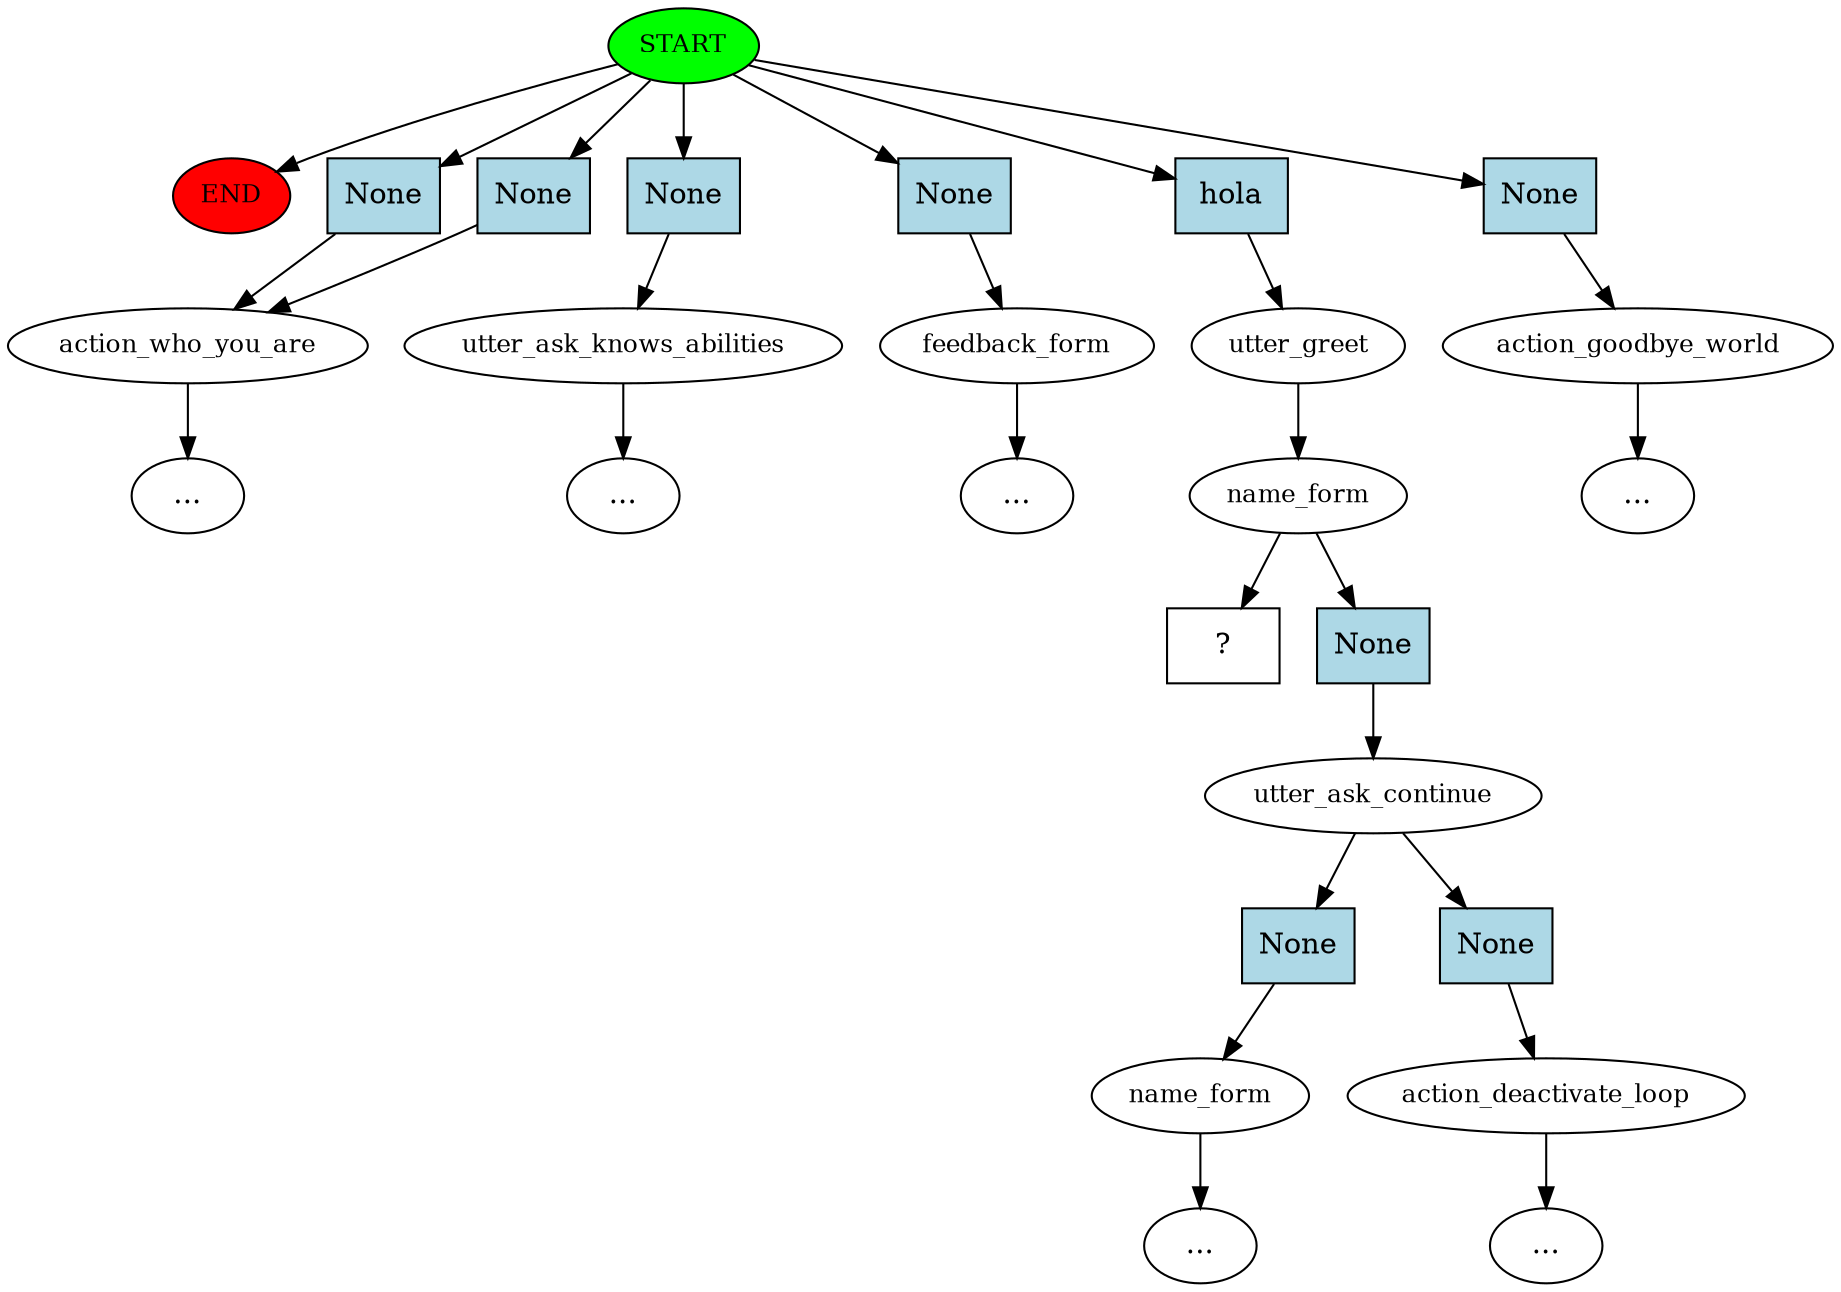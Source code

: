 digraph  {
0 [class="start active", fillcolor=green, fontsize=12, label=START, style=filled];
"-1" [class=end, fillcolor=red, fontsize=12, label=END, style=filled];
1 [class="", fontsize=12, label=action_who_you_are];
3 [class="", fontsize=12, label=utter_ask_knows_abilities];
"-5" [class=ellipsis, label="..."];
4 [class="", fontsize=12, label=feedback_form];
"-6" [class=ellipsis, label="..."];
5 [class=active, fontsize=12, label=utter_greet];
6 [class=active, fontsize=12, label=name_form];
7 [class="", fontsize=12, label=utter_ask_continue];
8 [class="", fontsize=12, label=name_form];
"-7" [class=ellipsis, label="..."];
12 [class="", fontsize=12, label=action_deactivate_loop];
"-8" [class=ellipsis, label="..."];
14 [class="", fontsize=12, label=action_goodbye_world];
"-10" [class=ellipsis, label="..."];
"-11" [class=ellipsis, label="..."];
18 [class="intent dashed active", label="  ?  ", shape=rect];
19 [class=intent, fillcolor=lightblue, label=None, shape=rect, style=filled];
20 [class=intent, fillcolor=lightblue, label=None, shape=rect, style=filled];
21 [class=intent, fillcolor=lightblue, label=None, shape=rect, style=filled];
22 [class=intent, fillcolor=lightblue, label=None, shape=rect, style=filled];
23 [class="intent active", fillcolor=lightblue, label=hola, shape=rect, style=filled];
24 [class=intent, fillcolor=lightblue, label=None, shape=rect, style=filled];
25 [class=intent, fillcolor=lightblue, label=None, shape=rect, style=filled];
26 [class=intent, fillcolor=lightblue, label=None, shape=rect, style=filled];
27 [class=intent, fillcolor=lightblue, label=None, shape=rect, style=filled];
0 -> "-1"  [class="", key=NONE, label=""];
0 -> 19  [class="", key=0];
0 -> 20  [class="", key=0];
0 -> 21  [class="", key=0];
0 -> 22  [class="", key=0];
0 -> 23  [class=active, key=0];
0 -> 24  [class="", key=0];
1 -> "-11"  [class="", key=NONE, label=""];
3 -> "-5"  [class="", key=NONE, label=""];
4 -> "-6"  [class="", key=NONE, label=""];
5 -> 6  [class=active, key=NONE, label=""];
6 -> 18  [class=active, key=NONE, label=""];
6 -> 25  [class="", key=0];
7 -> 26  [class="", key=0];
7 -> 27  [class="", key=0];
8 -> "-7"  [class="", key=NONE, label=""];
12 -> "-8"  [class="", key=NONE, label=""];
14 -> "-10"  [class="", key=NONE, label=""];
19 -> 1  [class="", key=0];
20 -> 1  [class="", key=0];
21 -> 3  [class="", key=0];
22 -> 4  [class="", key=0];
23 -> 5  [class=active, key=0];
24 -> 14  [class="", key=0];
25 -> 7  [class="", key=0];
26 -> 8  [class="", key=0];
27 -> 12  [class="", key=0];
}
